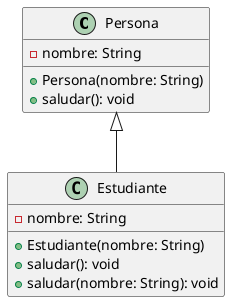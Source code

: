 @startuml
class Persona {
  - nombre: String
  + Persona(nombre: String)
  + saludar(): void
}

class Estudiante {
  - nombre: String
  + Estudiante(nombre: String)
  + saludar(): void
  + saludar(nombre: String): void
}

Persona <|-- Estudiante
@enduml